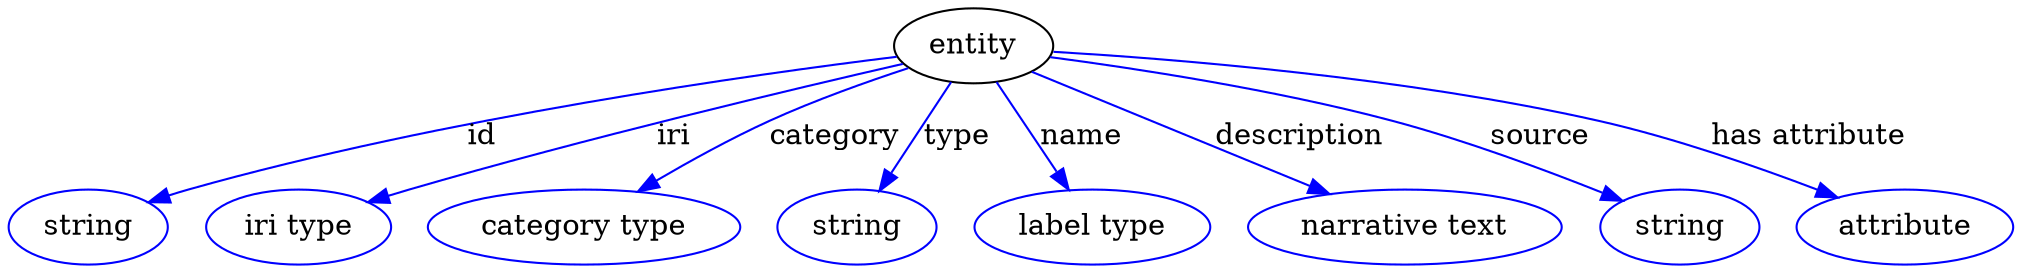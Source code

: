 digraph {
	graph [bb="0,0,785.84,123"];
	node [label="\N"];
	entity	[height=0.5,
		label=entity,
		pos="382.55,105",
		width=0.84854];
	id	[color=blue,
		height=0.5,
		label=string,
		pos="30.547,18",
		width=0.84854];
	entity -> id	[color=blue,
		label=id,
		lp="195.05,61.5",
		pos="e,53.988,29.726 353.18,99.704 297.23,91.059 171.88,69.481 70.547,36 68.165,35.213 65.727,34.343 63.287,33.426",
		style=solid];
	iri	[color=blue,
		height=0.5,
		label="iri type",
		pos="115.55,18",
		width=1.011];
	entity -> iri	[color=blue,
		label=iri,
		lp="265.05,61.5",
		pos="e,143.69,29.638 355.49,96.284 313.65,84.215 230.84,59.783 161.55,36 158.83,35.067 156.03,34.085 153.21,33.082",
		style=solid];
	category	[color=blue,
		height=0.5,
		label="category type",
		pos="228.55,18",
		width=1.6249];
	entity -> category	[color=blue,
		label=category,
		lp="329.05,61.5",
		pos="e,250.91,34.793 358.16,94.024 342.79,87.465 322.67,78.385 305.55,69 289.95,60.455 273.33,49.862 259.53,40.629",
		style=solid];
	type	[color=blue,
		height=0.5,
		label=string,
		pos="335.55,18",
		width=0.84854];
	entity -> type	[color=blue,
		label=type,
		lp="374.55,61.5",
		pos="e,344.58,35.339 373.49,87.611 366.72,75.382 357.36,58.443 349.62,44.456",
		style=solid];
	name	[color=blue,
		height=0.5,
		label="label type",
		pos="429.55,18",
		width=1.2638];
	entity -> name	[color=blue,
		label=name,
		lp="425.05,61.5",
		pos="e,420.19,35.92 391.61,87.611 398.28,75.539 407.5,58.876 415.17,44.995",
		style=solid];
	description	[color=blue,
		height=0.5,
		label="narrative text",
		pos="550.55,18",
		width=1.6068];
	entity -> description	[color=blue,
		label=description,
		lp="508.05,61.5",
		pos="e,521.5,33.697 405.2,92.537 432.71,78.619 479.52,54.938 512.57,38.215",
		style=solid];
	source	[color=blue,
		height=0.5,
		label=string,
		pos="656.55,18",
		width=0.84854];
	entity -> source	[color=blue,
		label=source,
		lp="599.55,61.5",
		pos="e,633.92,30.519 411.62,99.426 444.03,93.916 497.79,83.55 542.55,69 571.14,59.703 602.33,45.744 624.84,34.936",
		style=solid];
	"has attribute"	[color=blue,
		height=0.5,
		label=attribute,
		pos="745.55,18",
		width=1.1193];
	entity -> "has attribute"	[color=blue,
		label="has attribute",
		lp="697.05,61.5",
		pos="e,719.09,31.817 412.82,101.89 458.65,98.168 548.08,88.887 621.55,69 652.21,60.701 685.52,46.989 709.89,36.021",
		style=solid];
}
